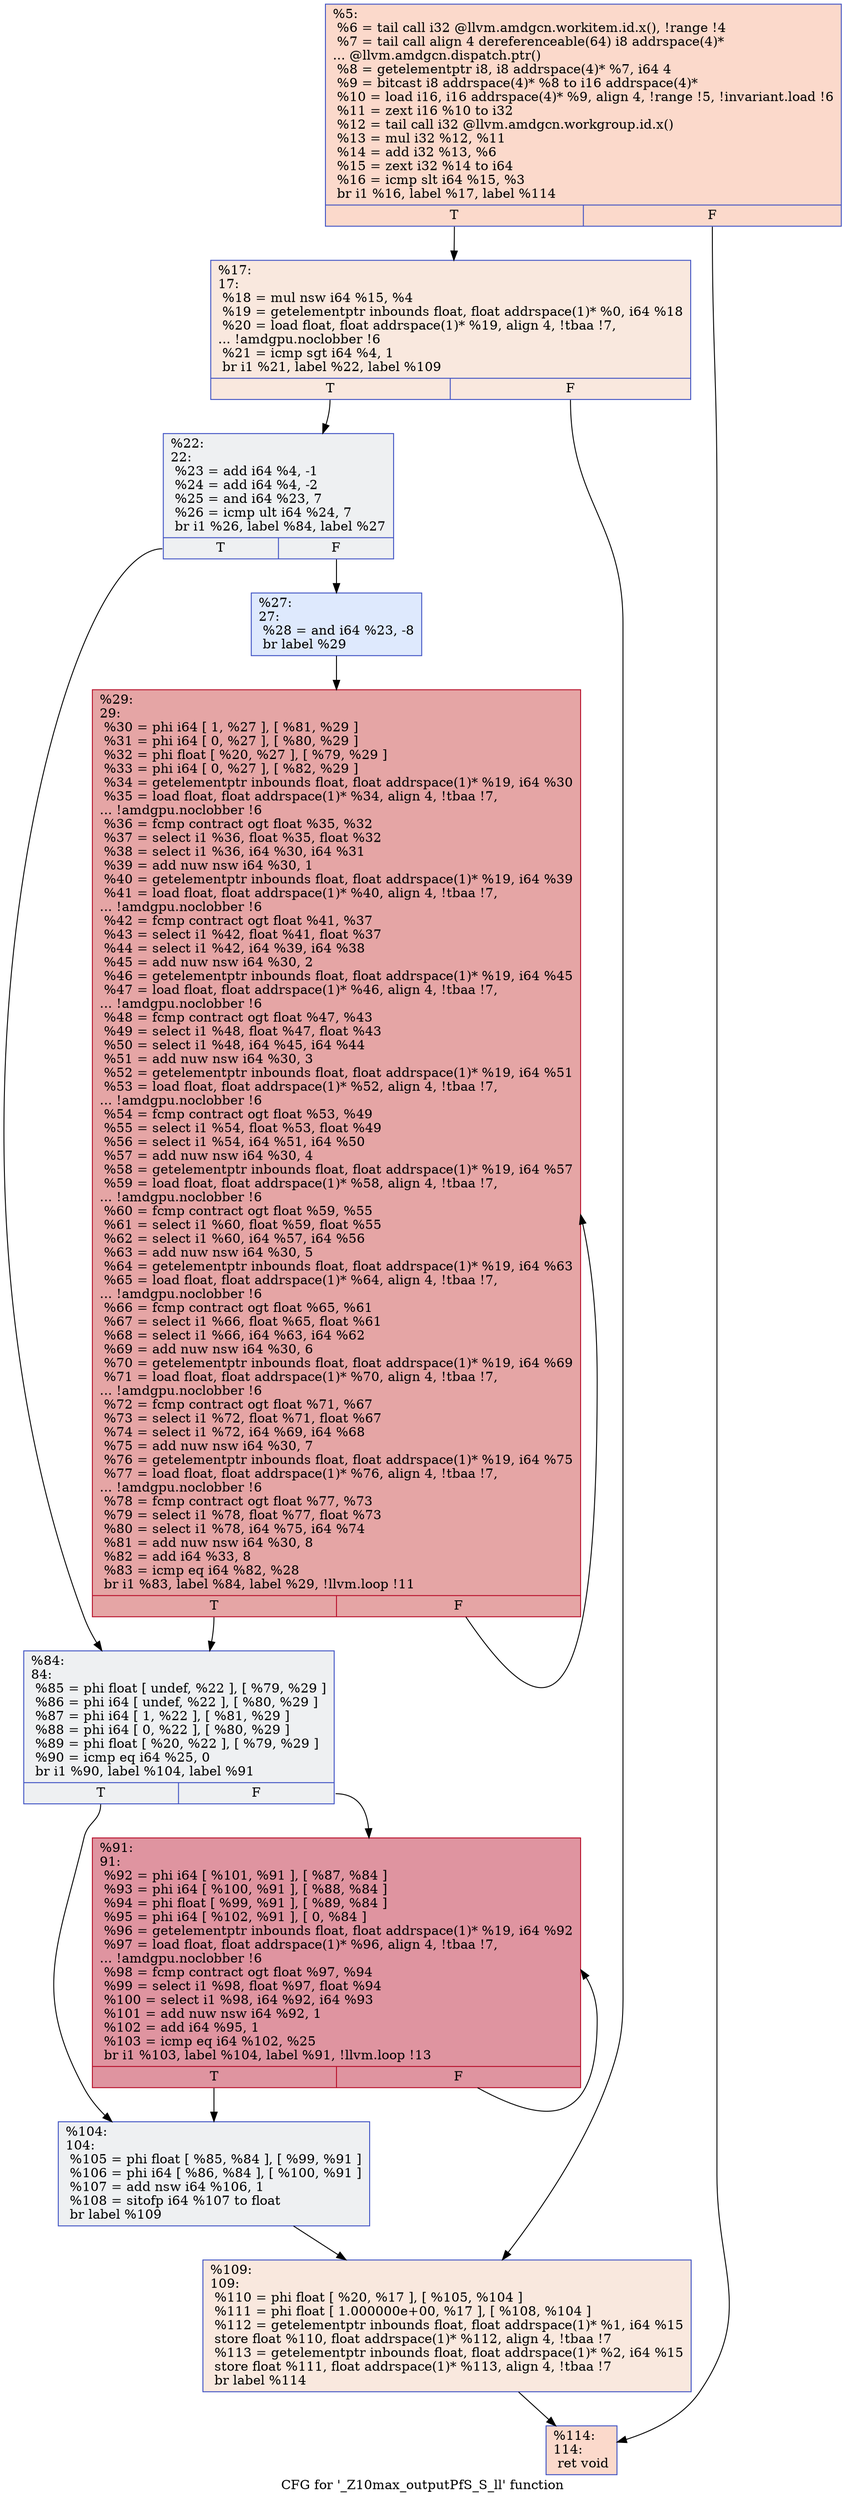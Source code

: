 digraph "CFG for '_Z10max_outputPfS_S_ll' function" {
	label="CFG for '_Z10max_outputPfS_S_ll' function";

	Node0x5d2c3e0 [shape=record,color="#3d50c3ff", style=filled, fillcolor="#f7a88970",label="{%5:\l  %6 = tail call i32 @llvm.amdgcn.workitem.id.x(), !range !4\l  %7 = tail call align 4 dereferenceable(64) i8 addrspace(4)*\l... @llvm.amdgcn.dispatch.ptr()\l  %8 = getelementptr i8, i8 addrspace(4)* %7, i64 4\l  %9 = bitcast i8 addrspace(4)* %8 to i16 addrspace(4)*\l  %10 = load i16, i16 addrspace(4)* %9, align 4, !range !5, !invariant.load !6\l  %11 = zext i16 %10 to i32\l  %12 = tail call i32 @llvm.amdgcn.workgroup.id.x()\l  %13 = mul i32 %12, %11\l  %14 = add i32 %13, %6\l  %15 = zext i32 %14 to i64\l  %16 = icmp slt i64 %15, %3\l  br i1 %16, label %17, label %114\l|{<s0>T|<s1>F}}"];
	Node0x5d2c3e0:s0 -> Node0x5d2da20;
	Node0x5d2c3e0:s1 -> Node0x5d2e3e0;
	Node0x5d2da20 [shape=record,color="#3d50c3ff", style=filled, fillcolor="#f2cab570",label="{%17:\l17:                                               \l  %18 = mul nsw i64 %15, %4\l  %19 = getelementptr inbounds float, float addrspace(1)* %0, i64 %18\l  %20 = load float, float addrspace(1)* %19, align 4, !tbaa !7,\l... !amdgpu.noclobber !6\l  %21 = icmp sgt i64 %4, 1\l  br i1 %21, label %22, label %109\l|{<s0>T|<s1>F}}"];
	Node0x5d2da20:s0 -> Node0x5d2ef10;
	Node0x5d2da20:s1 -> Node0x5d2efa0;
	Node0x5d2ef10 [shape=record,color="#3d50c3ff", style=filled, fillcolor="#d9dce170",label="{%22:\l22:                                               \l  %23 = add i64 %4, -1\l  %24 = add i64 %4, -2\l  %25 = and i64 %23, 7\l  %26 = icmp ult i64 %24, 7\l  br i1 %26, label %84, label %27\l|{<s0>T|<s1>F}}"];
	Node0x5d2ef10:s0 -> Node0x5d2f3b0;
	Node0x5d2ef10:s1 -> Node0x5d2f400;
	Node0x5d2f400 [shape=record,color="#3d50c3ff", style=filled, fillcolor="#b5cdfa70",label="{%27:\l27:                                               \l  %28 = and i64 %23, -8\l  br label %29\l}"];
	Node0x5d2f400 -> Node0x5d2f600;
	Node0x5d2f600 [shape=record,color="#b70d28ff", style=filled, fillcolor="#c5333470",label="{%29:\l29:                                               \l  %30 = phi i64 [ 1, %27 ], [ %81, %29 ]\l  %31 = phi i64 [ 0, %27 ], [ %80, %29 ]\l  %32 = phi float [ %20, %27 ], [ %79, %29 ]\l  %33 = phi i64 [ 0, %27 ], [ %82, %29 ]\l  %34 = getelementptr inbounds float, float addrspace(1)* %19, i64 %30\l  %35 = load float, float addrspace(1)* %34, align 4, !tbaa !7,\l... !amdgpu.noclobber !6\l  %36 = fcmp contract ogt float %35, %32\l  %37 = select i1 %36, float %35, float %32\l  %38 = select i1 %36, i64 %30, i64 %31\l  %39 = add nuw nsw i64 %30, 1\l  %40 = getelementptr inbounds float, float addrspace(1)* %19, i64 %39\l  %41 = load float, float addrspace(1)* %40, align 4, !tbaa !7,\l... !amdgpu.noclobber !6\l  %42 = fcmp contract ogt float %41, %37\l  %43 = select i1 %42, float %41, float %37\l  %44 = select i1 %42, i64 %39, i64 %38\l  %45 = add nuw nsw i64 %30, 2\l  %46 = getelementptr inbounds float, float addrspace(1)* %19, i64 %45\l  %47 = load float, float addrspace(1)* %46, align 4, !tbaa !7,\l... !amdgpu.noclobber !6\l  %48 = fcmp contract ogt float %47, %43\l  %49 = select i1 %48, float %47, float %43\l  %50 = select i1 %48, i64 %45, i64 %44\l  %51 = add nuw nsw i64 %30, 3\l  %52 = getelementptr inbounds float, float addrspace(1)* %19, i64 %51\l  %53 = load float, float addrspace(1)* %52, align 4, !tbaa !7,\l... !amdgpu.noclobber !6\l  %54 = fcmp contract ogt float %53, %49\l  %55 = select i1 %54, float %53, float %49\l  %56 = select i1 %54, i64 %51, i64 %50\l  %57 = add nuw nsw i64 %30, 4\l  %58 = getelementptr inbounds float, float addrspace(1)* %19, i64 %57\l  %59 = load float, float addrspace(1)* %58, align 4, !tbaa !7,\l... !amdgpu.noclobber !6\l  %60 = fcmp contract ogt float %59, %55\l  %61 = select i1 %60, float %59, float %55\l  %62 = select i1 %60, i64 %57, i64 %56\l  %63 = add nuw nsw i64 %30, 5\l  %64 = getelementptr inbounds float, float addrspace(1)* %19, i64 %63\l  %65 = load float, float addrspace(1)* %64, align 4, !tbaa !7,\l... !amdgpu.noclobber !6\l  %66 = fcmp contract ogt float %65, %61\l  %67 = select i1 %66, float %65, float %61\l  %68 = select i1 %66, i64 %63, i64 %62\l  %69 = add nuw nsw i64 %30, 6\l  %70 = getelementptr inbounds float, float addrspace(1)* %19, i64 %69\l  %71 = load float, float addrspace(1)* %70, align 4, !tbaa !7,\l... !amdgpu.noclobber !6\l  %72 = fcmp contract ogt float %71, %67\l  %73 = select i1 %72, float %71, float %67\l  %74 = select i1 %72, i64 %69, i64 %68\l  %75 = add nuw nsw i64 %30, 7\l  %76 = getelementptr inbounds float, float addrspace(1)* %19, i64 %75\l  %77 = load float, float addrspace(1)* %76, align 4, !tbaa !7,\l... !amdgpu.noclobber !6\l  %78 = fcmp contract ogt float %77, %73\l  %79 = select i1 %78, float %77, float %73\l  %80 = select i1 %78, i64 %75, i64 %74\l  %81 = add nuw nsw i64 %30, 8\l  %82 = add i64 %33, 8\l  %83 = icmp eq i64 %82, %28\l  br i1 %83, label %84, label %29, !llvm.loop !11\l|{<s0>T|<s1>F}}"];
	Node0x5d2f600:s0 -> Node0x5d2f3b0;
	Node0x5d2f600:s1 -> Node0x5d2f600;
	Node0x5d2f3b0 [shape=record,color="#3d50c3ff", style=filled, fillcolor="#d9dce170",label="{%84:\l84:                                               \l  %85 = phi float [ undef, %22 ], [ %79, %29 ]\l  %86 = phi i64 [ undef, %22 ], [ %80, %29 ]\l  %87 = phi i64 [ 1, %22 ], [ %81, %29 ]\l  %88 = phi i64 [ 0, %22 ], [ %80, %29 ]\l  %89 = phi float [ %20, %22 ], [ %79, %29 ]\l  %90 = icmp eq i64 %25, 0\l  br i1 %90, label %104, label %91\l|{<s0>T|<s1>F}}"];
	Node0x5d2f3b0:s0 -> Node0x5d32d90;
	Node0x5d2f3b0:s1 -> Node0x5d32de0;
	Node0x5d32de0 [shape=record,color="#b70d28ff", style=filled, fillcolor="#b70d2870",label="{%91:\l91:                                               \l  %92 = phi i64 [ %101, %91 ], [ %87, %84 ]\l  %93 = phi i64 [ %100, %91 ], [ %88, %84 ]\l  %94 = phi float [ %99, %91 ], [ %89, %84 ]\l  %95 = phi i64 [ %102, %91 ], [ 0, %84 ]\l  %96 = getelementptr inbounds float, float addrspace(1)* %19, i64 %92\l  %97 = load float, float addrspace(1)* %96, align 4, !tbaa !7,\l... !amdgpu.noclobber !6\l  %98 = fcmp contract ogt float %97, %94\l  %99 = select i1 %98, float %97, float %94\l  %100 = select i1 %98, i64 %92, i64 %93\l  %101 = add nuw nsw i64 %92, 1\l  %102 = add i64 %95, 1\l  %103 = icmp eq i64 %102, %25\l  br i1 %103, label %104, label %91, !llvm.loop !13\l|{<s0>T|<s1>F}}"];
	Node0x5d32de0:s0 -> Node0x5d32d90;
	Node0x5d32de0:s1 -> Node0x5d32de0;
	Node0x5d32d90 [shape=record,color="#3d50c3ff", style=filled, fillcolor="#d9dce170",label="{%104:\l104:                                              \l  %105 = phi float [ %85, %84 ], [ %99, %91 ]\l  %106 = phi i64 [ %86, %84 ], [ %100, %91 ]\l  %107 = add nsw i64 %106, 1\l  %108 = sitofp i64 %107 to float\l  br label %109\l}"];
	Node0x5d32d90 -> Node0x5d2efa0;
	Node0x5d2efa0 [shape=record,color="#3d50c3ff", style=filled, fillcolor="#f2cab570",label="{%109:\l109:                                              \l  %110 = phi float [ %20, %17 ], [ %105, %104 ]\l  %111 = phi float [ 1.000000e+00, %17 ], [ %108, %104 ]\l  %112 = getelementptr inbounds float, float addrspace(1)* %1, i64 %15\l  store float %110, float addrspace(1)* %112, align 4, !tbaa !7\l  %113 = getelementptr inbounds float, float addrspace(1)* %2, i64 %15\l  store float %111, float addrspace(1)* %113, align 4, !tbaa !7\l  br label %114\l}"];
	Node0x5d2efa0 -> Node0x5d2e3e0;
	Node0x5d2e3e0 [shape=record,color="#3d50c3ff", style=filled, fillcolor="#f7a88970",label="{%114:\l114:                                              \l  ret void\l}"];
}

